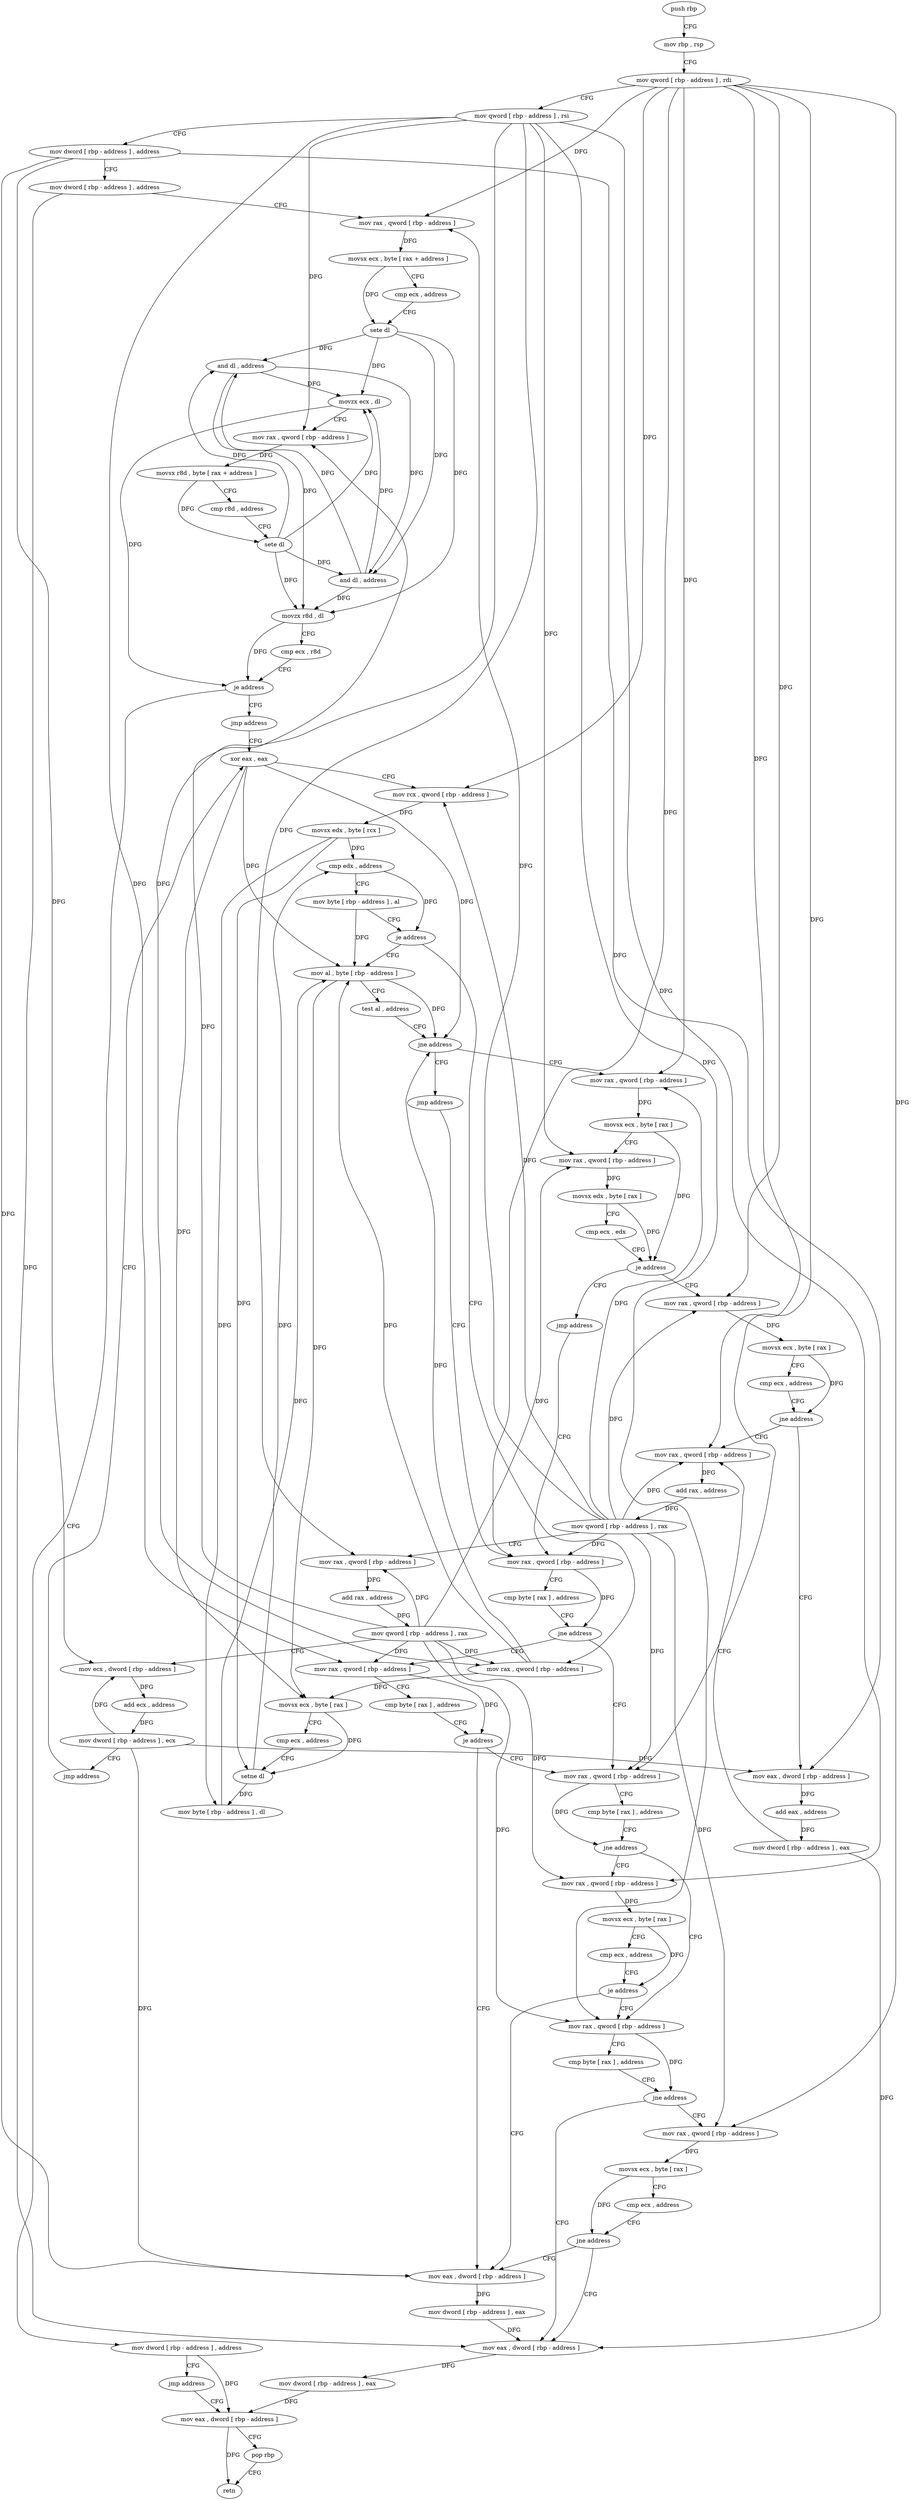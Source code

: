 digraph "func" {
"4210800" [label = "push rbp" ]
"4210801" [label = "mov rbp , rsp" ]
"4210804" [label = "mov qword [ rbp - address ] , rdi" ]
"4210808" [label = "mov qword [ rbp - address ] , rsi" ]
"4210812" [label = "mov dword [ rbp - address ] , address" ]
"4210819" [label = "mov dword [ rbp - address ] , address" ]
"4210826" [label = "mov rax , qword [ rbp - address ]" ]
"4210830" [label = "movsx ecx , byte [ rax + address ]" ]
"4210834" [label = "cmp ecx , address" ]
"4210837" [label = "sete dl" ]
"4210840" [label = "and dl , address" ]
"4210843" [label = "movzx ecx , dl" ]
"4210846" [label = "mov rax , qword [ rbp - address ]" ]
"4210850" [label = "movsx r8d , byte [ rax + address ]" ]
"4210855" [label = "cmp r8d , address" ]
"4210859" [label = "sete dl" ]
"4210862" [label = "and dl , address" ]
"4210865" [label = "movzx r8d , dl" ]
"4210869" [label = "cmp ecx , r8d" ]
"4210872" [label = "je address" ]
"4210890" [label = "jmp address" ]
"4210878" [label = "mov dword [ rbp - address ] , address" ]
"4210895" [label = "xor eax , eax" ]
"4210885" [label = "jmp address" ]
"4211138" [label = "mov eax , dword [ rbp - address ]" ]
"4210897" [label = "mov rcx , qword [ rbp - address ]" ]
"4210901" [label = "movsx edx , byte [ rcx ]" ]
"4210904" [label = "cmp edx , address" ]
"4210907" [label = "mov byte [ rbp - address ] , al" ]
"4210910" [label = "je address" ]
"4210932" [label = "mov al , byte [ rbp - address ]" ]
"4210916" [label = "mov rax , qword [ rbp - address ]" ]
"4211141" [label = "pop rbp" ]
"4211142" [label = "retn" ]
"4210935" [label = "test al , address" ]
"4210937" [label = "jne address" ]
"4210948" [label = "mov rax , qword [ rbp - address ]" ]
"4210943" [label = "jmp address" ]
"4210920" [label = "movsx ecx , byte [ rax ]" ]
"4210923" [label = "cmp ecx , address" ]
"4210926" [label = "setne dl" ]
"4210929" [label = "mov byte [ rbp - address ] , dl" ]
"4210952" [label = "movsx ecx , byte [ rax ]" ]
"4210955" [label = "mov rax , qword [ rbp - address ]" ]
"4210959" [label = "movsx edx , byte [ rax ]" ]
"4210962" [label = "cmp ecx , edx" ]
"4210964" [label = "je address" ]
"4210975" [label = "mov rax , qword [ rbp - address ]" ]
"4210970" [label = "jmp address" ]
"4211042" [label = "mov rax , qword [ rbp - address ]" ]
"4210979" [label = "movsx ecx , byte [ rax ]" ]
"4210982" [label = "cmp ecx , address" ]
"4210985" [label = "jne address" ]
"4211000" [label = "mov rax , qword [ rbp - address ]" ]
"4210991" [label = "mov eax , dword [ rbp - address ]" ]
"4211046" [label = "cmp byte [ rax ] , address" ]
"4211049" [label = "jne address" ]
"4211068" [label = "mov rax , qword [ rbp - address ]" ]
"4211055" [label = "mov rax , qword [ rbp - address ]" ]
"4211004" [label = "add rax , address" ]
"4211010" [label = "mov qword [ rbp - address ] , rax" ]
"4211014" [label = "mov rax , qword [ rbp - address ]" ]
"4211018" [label = "add rax , address" ]
"4211024" [label = "mov qword [ rbp - address ] , rax" ]
"4211028" [label = "mov ecx , dword [ rbp - address ]" ]
"4211031" [label = "add ecx , address" ]
"4211034" [label = "mov dword [ rbp - address ] , ecx" ]
"4211037" [label = "jmp address" ]
"4210994" [label = "add eax , address" ]
"4210997" [label = "mov dword [ rbp - address ] , eax" ]
"4211072" [label = "cmp byte [ rax ] , address" ]
"4211075" [label = "jne address" ]
"4211097" [label = "mov rax , qword [ rbp - address ]" ]
"4211081" [label = "mov rax , qword [ rbp - address ]" ]
"4211059" [label = "cmp byte [ rax ] , address" ]
"4211062" [label = "je address" ]
"4211126" [label = "mov eax , dword [ rbp - address ]" ]
"4211101" [label = "cmp byte [ rax ] , address" ]
"4211104" [label = "jne address" ]
"4211132" [label = "mov eax , dword [ rbp - address ]" ]
"4211110" [label = "mov rax , qword [ rbp - address ]" ]
"4211085" [label = "movsx ecx , byte [ rax ]" ]
"4211088" [label = "cmp ecx , address" ]
"4211091" [label = "je address" ]
"4211129" [label = "mov dword [ rbp - address ] , eax" ]
"4211135" [label = "mov dword [ rbp - address ] , eax" ]
"4211114" [label = "movsx ecx , byte [ rax ]" ]
"4211117" [label = "cmp ecx , address" ]
"4211120" [label = "jne address" ]
"4210800" -> "4210801" [ label = "CFG" ]
"4210801" -> "4210804" [ label = "CFG" ]
"4210804" -> "4210808" [ label = "CFG" ]
"4210804" -> "4210826" [ label = "DFG" ]
"4210804" -> "4210897" [ label = "DFG" ]
"4210804" -> "4210948" [ label = "DFG" ]
"4210804" -> "4210975" [ label = "DFG" ]
"4210804" -> "4211042" [ label = "DFG" ]
"4210804" -> "4211000" [ label = "DFG" ]
"4210804" -> "4211068" [ label = "DFG" ]
"4210804" -> "4211110" [ label = "DFG" ]
"4210808" -> "4210812" [ label = "CFG" ]
"4210808" -> "4210846" [ label = "DFG" ]
"4210808" -> "4210916" [ label = "DFG" ]
"4210808" -> "4210955" [ label = "DFG" ]
"4210808" -> "4211014" [ label = "DFG" ]
"4210808" -> "4211055" [ label = "DFG" ]
"4210808" -> "4211097" [ label = "DFG" ]
"4210808" -> "4211081" [ label = "DFG" ]
"4210812" -> "4210819" [ label = "CFG" ]
"4210812" -> "4211028" [ label = "DFG" ]
"4210812" -> "4210991" [ label = "DFG" ]
"4210812" -> "4211126" [ label = "DFG" ]
"4210819" -> "4210826" [ label = "CFG" ]
"4210819" -> "4211132" [ label = "DFG" ]
"4210826" -> "4210830" [ label = "DFG" ]
"4210830" -> "4210834" [ label = "CFG" ]
"4210830" -> "4210837" [ label = "DFG" ]
"4210834" -> "4210837" [ label = "CFG" ]
"4210837" -> "4210840" [ label = "DFG" ]
"4210837" -> "4210843" [ label = "DFG" ]
"4210837" -> "4210862" [ label = "DFG" ]
"4210837" -> "4210865" [ label = "DFG" ]
"4210840" -> "4210843" [ label = "DFG" ]
"4210840" -> "4210862" [ label = "DFG" ]
"4210840" -> "4210865" [ label = "DFG" ]
"4210843" -> "4210846" [ label = "CFG" ]
"4210843" -> "4210872" [ label = "DFG" ]
"4210846" -> "4210850" [ label = "DFG" ]
"4210850" -> "4210855" [ label = "CFG" ]
"4210850" -> "4210859" [ label = "DFG" ]
"4210855" -> "4210859" [ label = "CFG" ]
"4210859" -> "4210862" [ label = "DFG" ]
"4210859" -> "4210840" [ label = "DFG" ]
"4210859" -> "4210843" [ label = "DFG" ]
"4210859" -> "4210865" [ label = "DFG" ]
"4210862" -> "4210865" [ label = "DFG" ]
"4210862" -> "4210840" [ label = "DFG" ]
"4210862" -> "4210843" [ label = "DFG" ]
"4210865" -> "4210869" [ label = "CFG" ]
"4210865" -> "4210872" [ label = "DFG" ]
"4210869" -> "4210872" [ label = "CFG" ]
"4210872" -> "4210890" [ label = "CFG" ]
"4210872" -> "4210878" [ label = "CFG" ]
"4210890" -> "4210895" [ label = "CFG" ]
"4210878" -> "4210885" [ label = "CFG" ]
"4210878" -> "4211138" [ label = "DFG" ]
"4210895" -> "4210897" [ label = "CFG" ]
"4210895" -> "4210932" [ label = "DFG" ]
"4210895" -> "4210937" [ label = "DFG" ]
"4210895" -> "4210920" [ label = "DFG" ]
"4210885" -> "4211138" [ label = "CFG" ]
"4211138" -> "4211141" [ label = "CFG" ]
"4211138" -> "4211142" [ label = "DFG" ]
"4210897" -> "4210901" [ label = "DFG" ]
"4210901" -> "4210904" [ label = "DFG" ]
"4210901" -> "4210926" [ label = "DFG" ]
"4210901" -> "4210929" [ label = "DFG" ]
"4210904" -> "4210907" [ label = "CFG" ]
"4210904" -> "4210910" [ label = "DFG" ]
"4210907" -> "4210910" [ label = "CFG" ]
"4210907" -> "4210932" [ label = "DFG" ]
"4210910" -> "4210932" [ label = "CFG" ]
"4210910" -> "4210916" [ label = "CFG" ]
"4210932" -> "4210935" [ label = "CFG" ]
"4210932" -> "4210937" [ label = "DFG" ]
"4210932" -> "4210920" [ label = "DFG" ]
"4210916" -> "4210920" [ label = "DFG" ]
"4210916" -> "4210937" [ label = "DFG" ]
"4210916" -> "4210932" [ label = "DFG" ]
"4211141" -> "4211142" [ label = "CFG" ]
"4210935" -> "4210937" [ label = "CFG" ]
"4210937" -> "4210948" [ label = "CFG" ]
"4210937" -> "4210943" [ label = "CFG" ]
"4210948" -> "4210952" [ label = "DFG" ]
"4210943" -> "4211042" [ label = "CFG" ]
"4210920" -> "4210923" [ label = "CFG" ]
"4210920" -> "4210926" [ label = "DFG" ]
"4210923" -> "4210926" [ label = "CFG" ]
"4210926" -> "4210929" [ label = "DFG" ]
"4210926" -> "4210904" [ label = "DFG" ]
"4210929" -> "4210932" [ label = "DFG" ]
"4210952" -> "4210955" [ label = "CFG" ]
"4210952" -> "4210964" [ label = "DFG" ]
"4210955" -> "4210959" [ label = "DFG" ]
"4210959" -> "4210962" [ label = "CFG" ]
"4210959" -> "4210964" [ label = "DFG" ]
"4210962" -> "4210964" [ label = "CFG" ]
"4210964" -> "4210975" [ label = "CFG" ]
"4210964" -> "4210970" [ label = "CFG" ]
"4210975" -> "4210979" [ label = "DFG" ]
"4210970" -> "4211042" [ label = "CFG" ]
"4211042" -> "4211046" [ label = "CFG" ]
"4211042" -> "4211049" [ label = "DFG" ]
"4210979" -> "4210982" [ label = "CFG" ]
"4210979" -> "4210985" [ label = "DFG" ]
"4210982" -> "4210985" [ label = "CFG" ]
"4210985" -> "4211000" [ label = "CFG" ]
"4210985" -> "4210991" [ label = "CFG" ]
"4211000" -> "4211004" [ label = "DFG" ]
"4210991" -> "4210994" [ label = "DFG" ]
"4211046" -> "4211049" [ label = "CFG" ]
"4211049" -> "4211068" [ label = "CFG" ]
"4211049" -> "4211055" [ label = "CFG" ]
"4211068" -> "4211072" [ label = "CFG" ]
"4211068" -> "4211075" [ label = "DFG" ]
"4211055" -> "4211059" [ label = "CFG" ]
"4211055" -> "4211062" [ label = "DFG" ]
"4211004" -> "4211010" [ label = "DFG" ]
"4211010" -> "4211014" [ label = "CFG" ]
"4211010" -> "4210826" [ label = "DFG" ]
"4211010" -> "4210897" [ label = "DFG" ]
"4211010" -> "4210948" [ label = "DFG" ]
"4211010" -> "4210975" [ label = "DFG" ]
"4211010" -> "4211042" [ label = "DFG" ]
"4211010" -> "4211000" [ label = "DFG" ]
"4211010" -> "4211068" [ label = "DFG" ]
"4211010" -> "4211110" [ label = "DFG" ]
"4211014" -> "4211018" [ label = "DFG" ]
"4211018" -> "4211024" [ label = "DFG" ]
"4211024" -> "4211028" [ label = "CFG" ]
"4211024" -> "4210846" [ label = "DFG" ]
"4211024" -> "4210916" [ label = "DFG" ]
"4211024" -> "4210955" [ label = "DFG" ]
"4211024" -> "4211014" [ label = "DFG" ]
"4211024" -> "4211055" [ label = "DFG" ]
"4211024" -> "4211097" [ label = "DFG" ]
"4211024" -> "4211081" [ label = "DFG" ]
"4211028" -> "4211031" [ label = "DFG" ]
"4211031" -> "4211034" [ label = "DFG" ]
"4211034" -> "4211037" [ label = "CFG" ]
"4211034" -> "4211028" [ label = "DFG" ]
"4211034" -> "4210991" [ label = "DFG" ]
"4211034" -> "4211126" [ label = "DFG" ]
"4211037" -> "4210895" [ label = "CFG" ]
"4210994" -> "4210997" [ label = "DFG" ]
"4210997" -> "4211000" [ label = "CFG" ]
"4210997" -> "4211132" [ label = "DFG" ]
"4211072" -> "4211075" [ label = "CFG" ]
"4211075" -> "4211097" [ label = "CFG" ]
"4211075" -> "4211081" [ label = "CFG" ]
"4211097" -> "4211101" [ label = "CFG" ]
"4211097" -> "4211104" [ label = "DFG" ]
"4211081" -> "4211085" [ label = "DFG" ]
"4211059" -> "4211062" [ label = "CFG" ]
"4211062" -> "4211126" [ label = "CFG" ]
"4211062" -> "4211068" [ label = "CFG" ]
"4211126" -> "4211129" [ label = "DFG" ]
"4211101" -> "4211104" [ label = "CFG" ]
"4211104" -> "4211132" [ label = "CFG" ]
"4211104" -> "4211110" [ label = "CFG" ]
"4211132" -> "4211135" [ label = "DFG" ]
"4211110" -> "4211114" [ label = "DFG" ]
"4211085" -> "4211088" [ label = "CFG" ]
"4211085" -> "4211091" [ label = "DFG" ]
"4211088" -> "4211091" [ label = "CFG" ]
"4211091" -> "4211126" [ label = "CFG" ]
"4211091" -> "4211097" [ label = "CFG" ]
"4211129" -> "4211132" [ label = "DFG" ]
"4211135" -> "4211138" [ label = "DFG" ]
"4211114" -> "4211117" [ label = "CFG" ]
"4211114" -> "4211120" [ label = "DFG" ]
"4211117" -> "4211120" [ label = "CFG" ]
"4211120" -> "4211132" [ label = "CFG" ]
"4211120" -> "4211126" [ label = "CFG" ]
}
